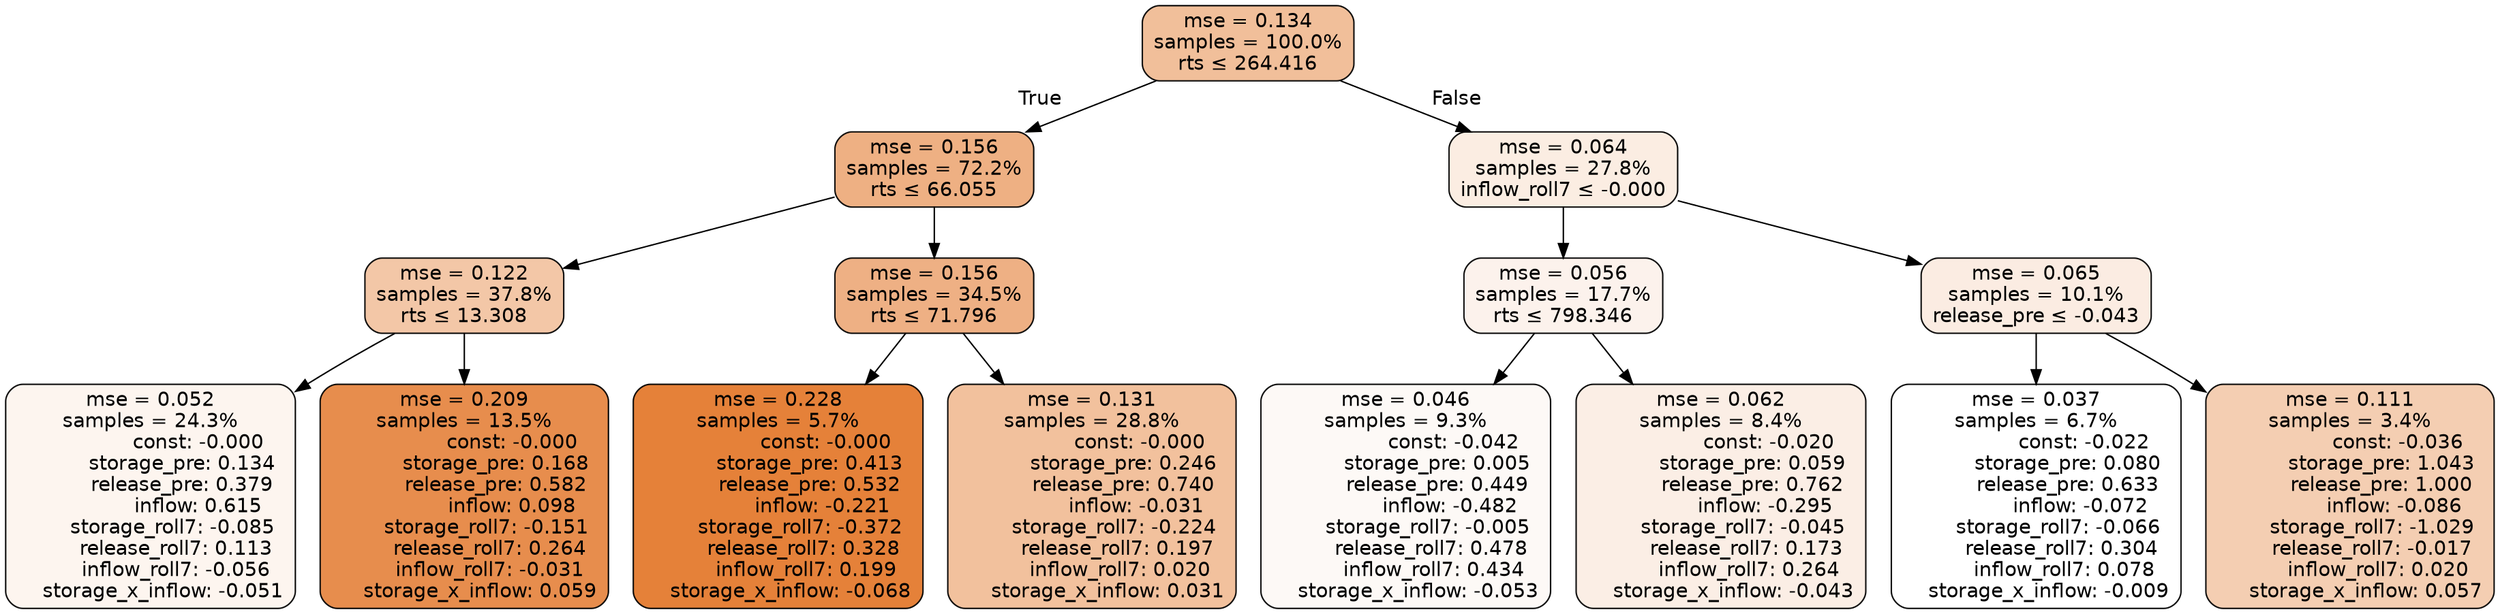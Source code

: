 digraph tree {
bgcolor="transparent"
node [shape=rectangle, style="filled, rounded", color="black", fontname=helvetica] ;
edge [fontname=helvetica] ;
	"0" [label="mse = 0.134
samples = 100.0%
rts &le; 264.416", fillcolor="#f1bf9a"]
	"1" [label="mse = 0.156
samples = 72.2%
rts &le; 66.055", fillcolor="#eeb083"]
	"2" [label="mse = 0.122
samples = 37.8%
rts &le; 13.308", fillcolor="#f3c7a7"]
	"3" [label="mse = 0.052
samples = 24.3%
               const: -0.000
          storage_pre: 0.134
          release_pre: 0.379
               inflow: 0.615
       storage_roll7: -0.085
        release_roll7: 0.113
        inflow_roll7: -0.056
    storage_x_inflow: -0.051", fillcolor="#fdf5ef"]
	"4" [label="mse = 0.209
samples = 13.5%
               const: -0.000
          storage_pre: 0.168
          release_pre: 0.582
               inflow: 0.098
       storage_roll7: -0.151
        release_roll7: 0.264
        inflow_roll7: -0.031
     storage_x_inflow: 0.059", fillcolor="#e78d4d"]
	"5" [label="mse = 0.156
samples = 34.5%
rts &le; 71.796", fillcolor="#eeb084"]
	"6" [label="mse = 0.228
samples = 5.7%
               const: -0.000
          storage_pre: 0.413
          release_pre: 0.532
              inflow: -0.221
       storage_roll7: -0.372
        release_roll7: 0.328
         inflow_roll7: 0.199
    storage_x_inflow: -0.068", fillcolor="#e58139"]
	"7" [label="mse = 0.131
samples = 28.8%
               const: -0.000
          storage_pre: 0.246
          release_pre: 0.740
              inflow: -0.031
       storage_roll7: -0.224
        release_roll7: 0.197
         inflow_roll7: 0.020
     storage_x_inflow: 0.031", fillcolor="#f2c19d"]
	"8" [label="mse = 0.064
samples = 27.8%
inflow_roll7 &le; -0.000", fillcolor="#fbede2"]
	"9" [label="mse = 0.056
samples = 17.7%
rts &le; 798.346", fillcolor="#fcf2ec"]
	"10" [label="mse = 0.046
samples = 9.3%
               const: -0.042
          storage_pre: 0.005
          release_pre: 0.449
              inflow: -0.482
       storage_roll7: -0.005
        release_roll7: 0.478
         inflow_roll7: 0.434
    storage_x_inflow: -0.053", fillcolor="#fdf9f6"]
	"11" [label="mse = 0.062
samples = 8.4%
               const: -0.020
          storage_pre: 0.059
          release_pre: 0.762
              inflow: -0.295
       storage_roll7: -0.045
        release_roll7: 0.173
         inflow_roll7: 0.264
    storage_x_inflow: -0.043", fillcolor="#fbeee5"]
	"12" [label="mse = 0.065
samples = 10.1%
release_pre &le; -0.043", fillcolor="#fbece2"]
	"13" [label="mse = 0.037
samples = 6.7%
               const: -0.022
          storage_pre: 0.080
          release_pre: 0.633
              inflow: -0.072
       storage_roll7: -0.066
        release_roll7: 0.304
         inflow_roll7: 0.078
    storage_x_inflow: -0.009", fillcolor="#ffffff"]
	"14" [label="mse = 0.111
samples = 3.4%
               const: -0.036
          storage_pre: 1.043
          release_pre: 1.000
              inflow: -0.086
       storage_roll7: -1.029
       release_roll7: -0.017
         inflow_roll7: 0.020
     storage_x_inflow: 0.057", fillcolor="#f4ceb2"]

	"0" -> "1" [labeldistance=2.5, labelangle=45, headlabel="True"]
	"1" -> "2"
	"2" -> "3"
	"2" -> "4"
	"1" -> "5"
	"5" -> "6"
	"5" -> "7"
	"0" -> "8" [labeldistance=2.5, labelangle=-45, headlabel="False"]
	"8" -> "9"
	"9" -> "10"
	"9" -> "11"
	"8" -> "12"
	"12" -> "13"
	"12" -> "14"
}